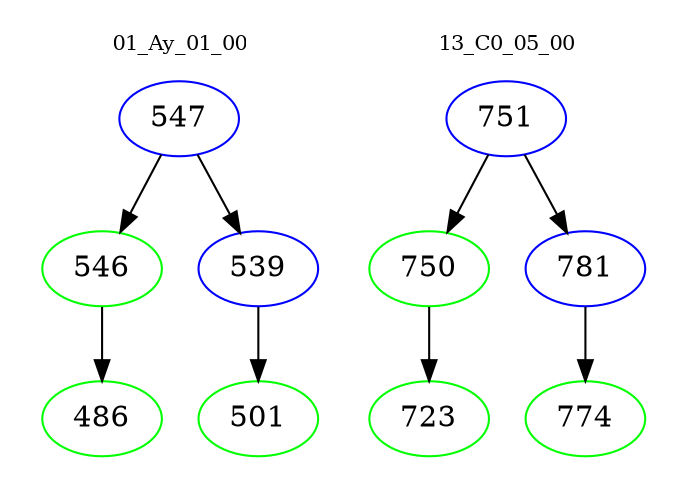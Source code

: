 digraph{
subgraph cluster_0 {
color = white
label = "01_Ay_01_00";
fontsize=10;
T0_547 [label="547", color="blue"]
T0_547 -> T0_546 [color="black"]
T0_546 [label="546", color="green"]
T0_546 -> T0_486 [color="black"]
T0_486 [label="486", color="green"]
T0_547 -> T0_539 [color="black"]
T0_539 [label="539", color="blue"]
T0_539 -> T0_501 [color="black"]
T0_501 [label="501", color="green"]
}
subgraph cluster_1 {
color = white
label = "13_C0_05_00";
fontsize=10;
T1_751 [label="751", color="blue"]
T1_751 -> T1_750 [color="black"]
T1_750 [label="750", color="green"]
T1_750 -> T1_723 [color="black"]
T1_723 [label="723", color="green"]
T1_751 -> T1_781 [color="black"]
T1_781 [label="781", color="blue"]
T1_781 -> T1_774 [color="black"]
T1_774 [label="774", color="green"]
}
}

